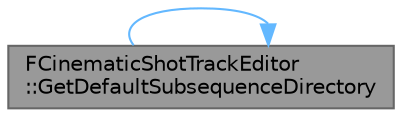 digraph "FCinematicShotTrackEditor::GetDefaultSubsequenceDirectory"
{
 // INTERACTIVE_SVG=YES
 // LATEX_PDF_SIZE
  bgcolor="transparent";
  edge [fontname=Helvetica,fontsize=10,labelfontname=Helvetica,labelfontsize=10];
  node [fontname=Helvetica,fontsize=10,shape=box,height=0.2,width=0.4];
  rankdir="LR";
  Node1 [id="Node000001",label="FCinematicShotTrackEditor\l::GetDefaultSubsequenceDirectory",height=0.2,width=0.4,color="gray40", fillcolor="grey60", style="filled", fontcolor="black",tooltip="Get the sub sequence directory."];
  Node1 -> Node1 [id="edge1_Node000001_Node000001",color="steelblue1",style="solid",tooltip=" "];
}
